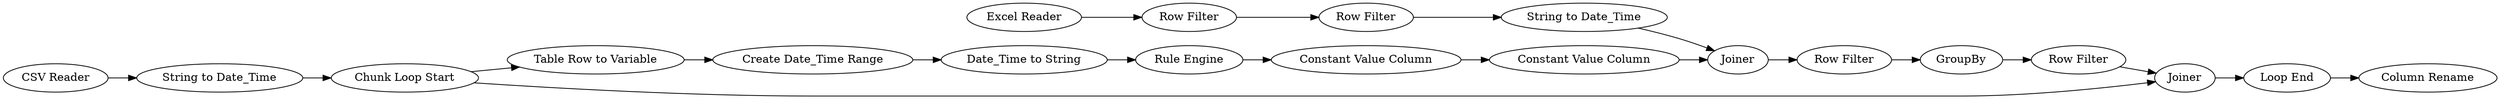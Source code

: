 digraph {
	36 -> 30
	52 -> 33
	2 -> 25
	40 -> 41
	51 -> 42
	48 -> 51
	30 -> 31
	33 -> 40
	31 -> 32
	25 -> 26
	35 -> 45
	42 -> 36
	49 -> 50
	26 -> 49
	50 -> 52
	54 -> 50
	39 -> 54
	32 -> 39
	42 -> 41
	41 -> 35
	52 [label="Row Filter"]
	26 [label="Row Filter"]
	49 [label="String to Date_Time"]
	41 [label=Joiner]
	31 [label="Date_Time to String"]
	51 [label="String to Date_Time"]
	54 [label="Constant Value Column"]
	25 [label="Row Filter"]
	48 [label="CSV Reader"]
	30 [label="Create Date_Time Range"]
	50 [label=Joiner]
	42 [label="Chunk Loop Start"]
	35 [label="Loop End"]
	36 [label="Table Row to Variable"]
	40 [label="Row Filter"]
	39 [label="Constant Value Column"]
	33 [label=GroupBy]
	32 [label="Rule Engine"]
	2 [label="Excel Reader"]
	45 [label="Column Rename"]
	rankdir=LR
}
